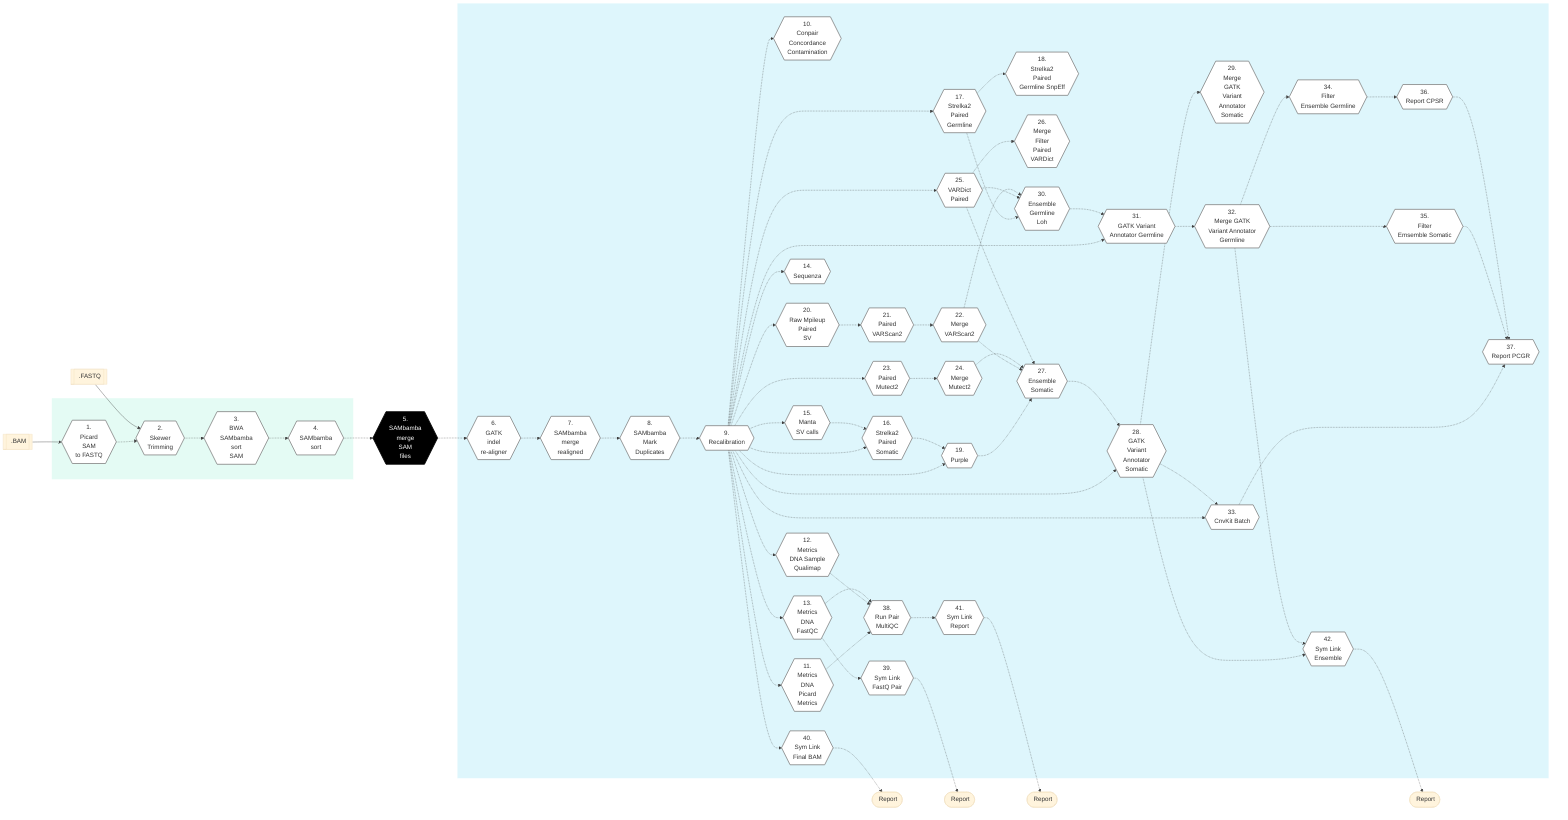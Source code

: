 %%{init: {'theme': 'base', 'themeVariables': { 'lineColor': '#404040'}}}%%

        %% GenPipes Schema for tumor_pair.py
        %% Ref: https://bitbucket.org/mugqic/genpipes/src/master/pipelines/tumor_pair/
        %% Author Shaloo Shalini <shalz@hotmail.com>
        %% -t ensemble

        graph LR
        Node1{{ 1. <br/> Picard<br/>SAM<br/>to FASTQ }}:::nodefill
        Node2{{ 2. <br/> Skewer<br/>Trimming }}:::nodefill
        Node3{{ 3. <br/> BWA<br/>SAMbamba<br/>sort<br/>SAM }}:::nodefill
        Node4{{ 4. <br/> SAMbamba<br/>sort }}:::nodefill
        Node5{{ 5. <br/> SAMbamba<br/>merge<br/>SAM<br/>files }}:::nodefillblack
        Node6{{ 6. <br/> GATK<br/>indel<br/>re-aligner }}:::nodefill
        Node7{{ 7. <br/> SAMbamba<br/>merge<br/>realigned }}:::nodefill
        Node8{{ 8. <br/> SAMbamba<br/>Mark<br/>Duplicates }}:::nodefill
        Node9{{ 9. <br/> Recalibration }}:::nodefill
        Node10{{ 10. <br/> Conpair<br/>Concordance<br/>Contamination }}:::nodefill
        Node11{{ 11. <br/> Metrics<br/>DNA<br/>Picard<br/>Metrics}}:::nodefill
        Node12{{ 12. <br/> Metrics<br/>DNA Sample<br/>Qualimap }}:::nodefill
        Node13{{ 13. <br/> Metrics<br/>DNA<br/>FastQC }}:::nodefill
        Node14{{ 14. <br/> Sequenza }}:::nodefill
        Node15{{ 15. <br/> Manta<br/>SV calls }}:::nodefill
        Node16{{ 16. <br/> Strelka2<br/>Paired<br/>Somatic }}:::nodefill
        Node17{{ 17. <br/> Strelka2<br/>Paired<br/>Germline }}:::nodefill
        Node18{{ 18. <br/> Strelka2<br/>Paired<br/>Germline SnpEff }}:::nodefill
        Node19{{ 19. <br/> Purple }}:::nodefill
        Node20{{ 20. <br/> Raw Mpileup<br/>Paired<br/>SV  }}:::nodefill
        Node21{{ 21. <br/> Paired<br/>VARScan2 }}:::nodefill
        Node22{{ 22. <br/> Merge<br/>VARScan2 }}:::nodefill
        Node23{{ 23. <br/> Paired<br/>Mutect2 }}:::nodefill
        Node24{{ 24. <br/> Merge<br/>Mutect2 }}:::nodefill
        Node25{{ 25. <br/> VARDict<br/>Paired }}:::nodefill
        Node26{{ 26. <br/> Merge<br>Filter<br/>Paired<br/>VARDict }}:::nodefill
        Node27{{ 27. <br/> Ensemble<br/>Somatic }}:::nodefill
        Node28{{ 28. <br/> GATK<br/>Variant<br/>Annotator<br/>Somatic }}:::nodefill
        Node29{{ 29. <br/> Merge<br/>GATK<br/>Variant<br/>Annotator<br/>Somatic }}:::nodefill
        Node30{{ 30. <br/> Ensemble<br/>Germline<br/>Loh }}:::nodefill
        Node31{{ 31. <br/> GATK Variant <br/>Annotator Germline }}:::nodefill
        Node32{{ 32. <br/> Merge GATK <br/>Variant Annotator <br/>Germline }}:::nodefill
        Node33{{ 33. <br/> CnvKit Batch }}:::nodefill
        Node34{{ 34. <br/> Filter<br/>Ensemble Germline }}:::nodefill
        Node35{{ 35. <br/> Filter<br/>Emsemble Somatic }}:::nodefill
        Node36{{ 36. <br/> Report CPSR }}:::nodefill
        Node37{{ 37. <br/> Report PCGR }}:::nodefill
        Node38{{ 38. <br/> Run Pair<br/>MultiQC }}:::nodefill
        Node39{{ 39. <br/> Sym Link<br/> FastQ Pair }}:::nodefill
        Node40{{ 40. <br/> Sym Link<br/> Final BAM }}:::nodefill
        Node41{{ 41. <br/> Sym Link<br/> Report }}:::nodefill
        Node42{{ 42. <br/> Sym Link<br/> Ensemble }}:::nodefill

        Input1[[fa:fa-file-archive-o .BAM]]
        Input2[[fa:fa-file-archive-o .FASTQ]]

        RepFASTQPair([fa:fa-sticky-note-o Report ])
        RepFinalBAM([fa:fa-sticky-note-o Report ])
        Report([fa:fa-sticky-note-o Report ])
        RepEnsemble([fa:fa-sticky-note-o Report ])

        Node39 -.-> RepFASTQPair
        Node40 -.-> RepFinalBAM
        Node41 -.-> Report
        Node42 -.-> RepEnsemble

        Input1 --> Node1 -.-> Node2
        Input2 --> Node2

        Node2 -.-> Node3 -.-> Node4 -.-> Node5 -.-> Node6 -.-> Node7 -.-> Node8 -.-> Node9
        Node9 -.-> Node10 & Node13 & Node14 & Node15 & Node16 & Node17 & Node19 & Node20 & Node23 & Node25 & Node28 & Node31 & Node33 & Node40
        Node9 -.-> Node11 & Node12
        Node15 -.-> Node16 -.-> Node19 -.-> Node27
        Node17 -.-> Node18 & Node30
        Node20 -.-> Node21 -.-> Node22 -.-> Node27 -.-> Node28 -.-> Node29
        Node23 -.-> Node24 -.-> Node27
        Node25 -.-> Node26 & Node27 & Node30
        Node22 -.-> Node30 -.-> Node31 -.-> Node32 -.-> Node34
        Node28 -.-> Node33 -.-> Node37
        Node32 -.-> Node35 -.-> Node37
        Node34 -.-> Node36 -.-> Node37
        Node11 & Node12 & Node13 -.-> Node38 -.-> Node41
        Node13 -.-> Node39
        Node28 & Node32 -.-> Node42

        subgraph readSetSteps[" "]
          Node1
          Node2
          Node3
          Node4
        end
        subgraph sampleSetSteps[" "]
          Node6
          Node7
          Node8
          Node9
          Node10
          Node11
          Node12
          Node13
          Node14
          Node15
          Node16
          Node17
          Node18
          Node19
          Node20
          Node21
          Node22
          Node23
          Node24
          Node25
          Node26
          Node27
          Node28
          Node29
          Node30
          Node31
          Node32
          Node33
          Node34
          Node35
          Node36
          Node37
          Node38
          Node39
          Node40
          Node41
          Node42
        end

        classDef greenRect fill:#E4FBF4,stroke:white
        class readSetSteps greenRect
        classDef blueRect fill:#DEF6FC,stroke:white
        class sampleSetSteps blueRect
        classDef nodefill fill:#ffffff,stroke:gray,stroke-width:2px
        classDef nodefillblack fill:black,stroke:black,color:white,stroke-width:2px